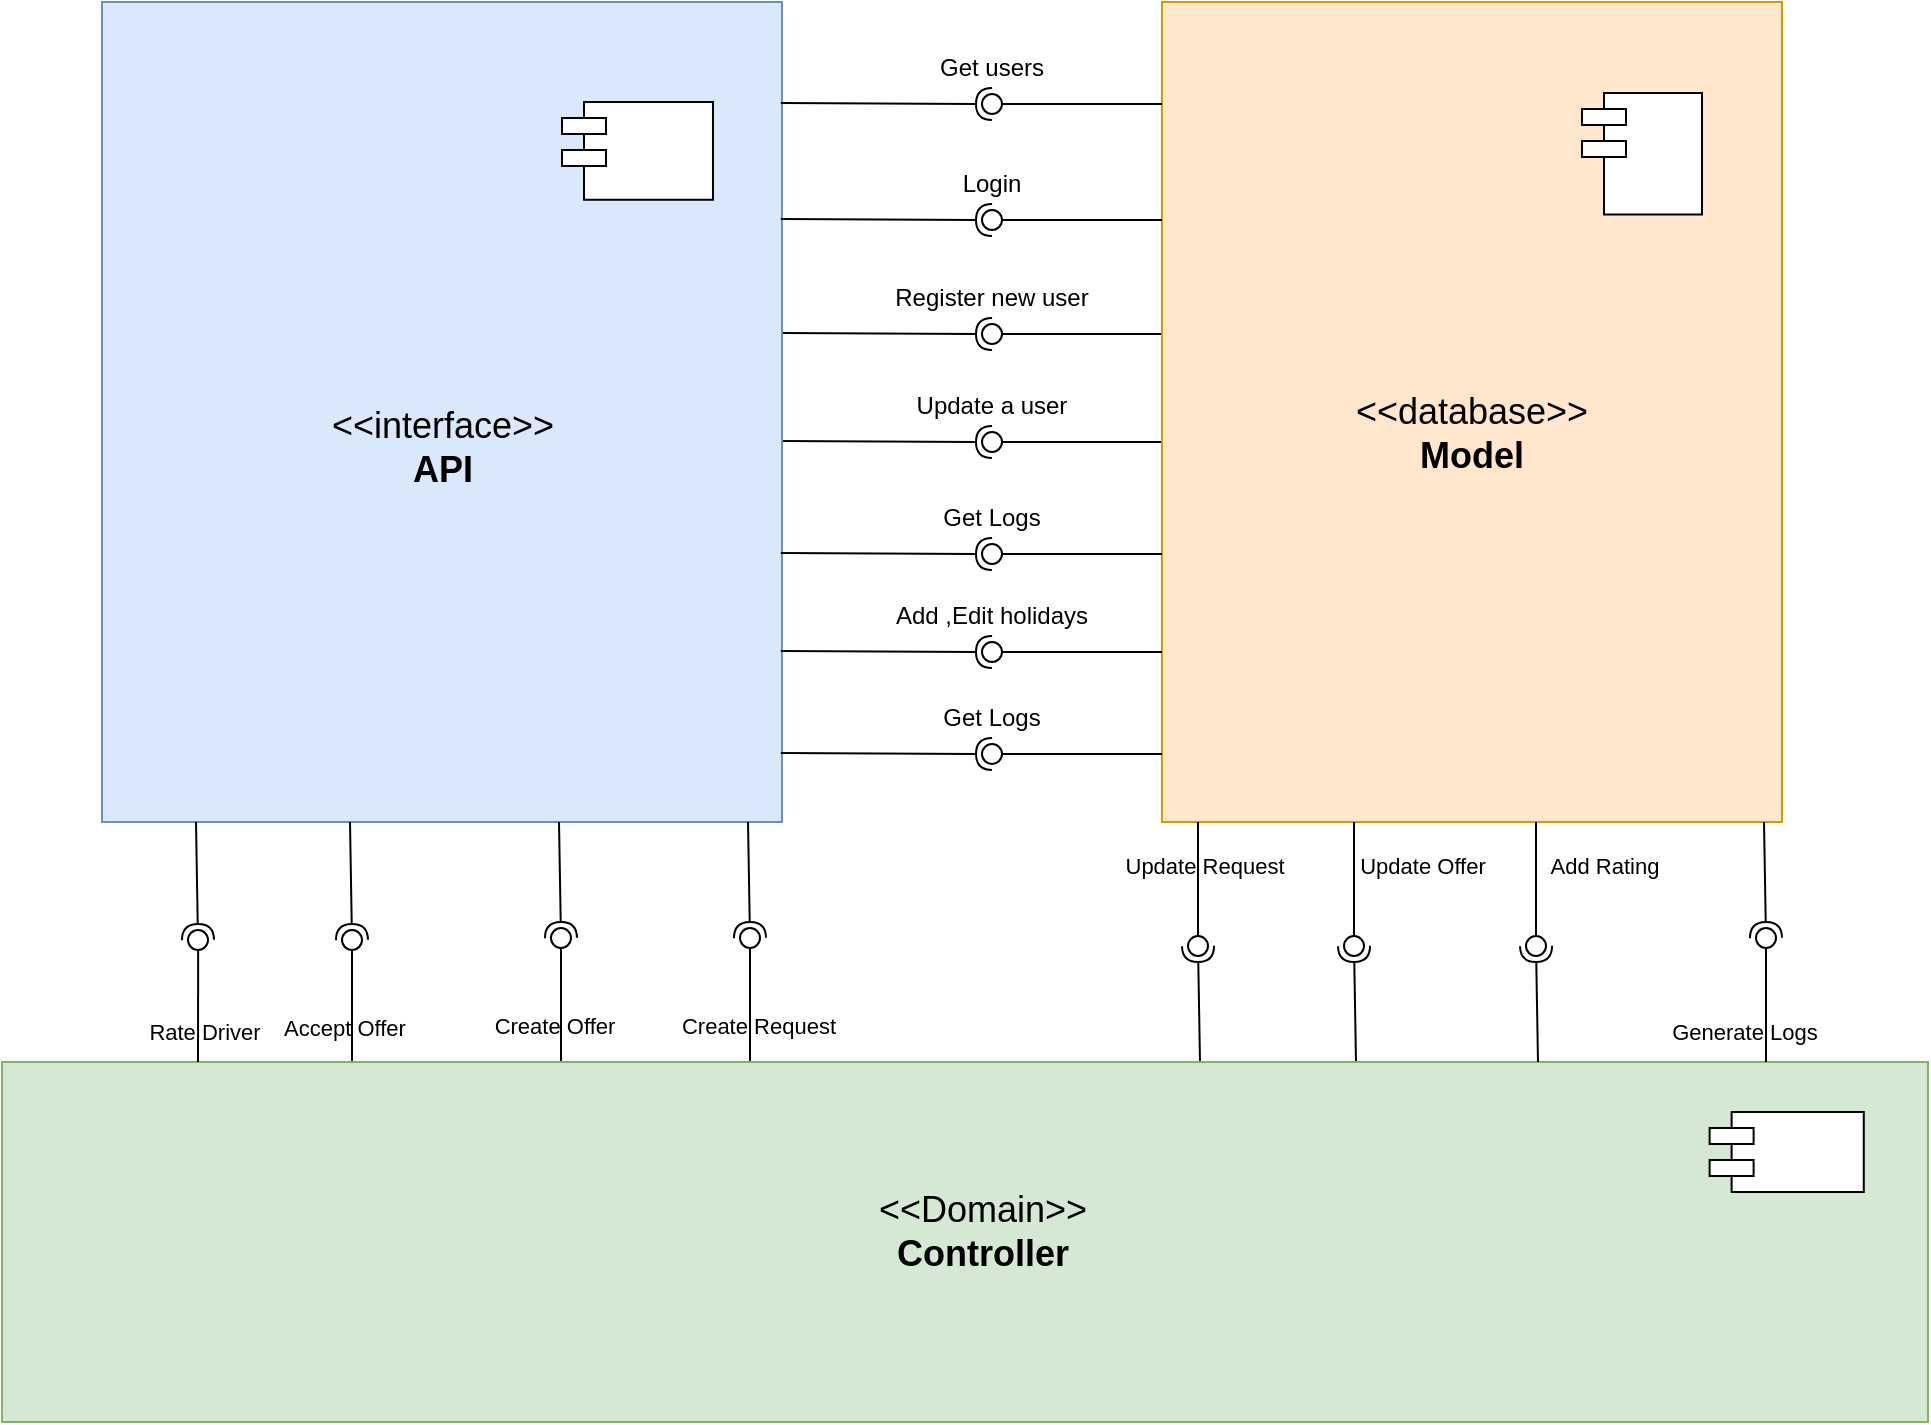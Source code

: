 <mxfile version="16.1.0" type="device"><diagram id="YC-_IFitiMyheFXi0TZI" name="Page-1"><mxGraphModel dx="2272" dy="1862" grid="1" gridSize="10" guides="1" tooltips="1" connect="1" arrows="1" fold="1" page="1" pageScale="1" pageWidth="850" pageHeight="1100" math="0" shadow="0"><root><mxCell id="0"/><mxCell id="1" parent="0"/><mxCell id="9Rf2p_u2r2yu-dH5sK4B-11" value="&lt;font style=&quot;font-size: 12px&quot;&gt;Register new user&lt;/font&gt;" style="text;html=1;strokeColor=none;fillColor=none;align=center;verticalAlign=middle;whiteSpace=wrap;rounded=0;fontSize=18;" parent="1" vertex="1"><mxGeometry x="390" y="51" width="130" height="30" as="geometry"/></mxCell><mxCell id="9Rf2p_u2r2yu-dH5sK4B-12" value="&lt;font style=&quot;font-size: 12px&quot;&gt;Update a user&lt;/font&gt;" style="text;html=1;strokeColor=none;fillColor=none;align=center;verticalAlign=middle;whiteSpace=wrap;rounded=0;fontSize=18;" parent="1" vertex="1"><mxGeometry x="390" y="104" width="130" height="32" as="geometry"/></mxCell><mxCell id="9Rf2p_u2r2yu-dH5sK4B-22" value="&lt;font style=&quot;font-size: 11px&quot;&gt;Create Request&lt;/font&gt;" style="text;html=1;strokeColor=none;fillColor=none;align=center;verticalAlign=middle;whiteSpace=wrap;rounded=0;fontSize=18;" parent="1" vertex="1"><mxGeometry x="296" y="420" width="85" height="20" as="geometry"/></mxCell><mxCell id="9Rf2p_u2r2yu-dH5sK4B-28" value="" style="group" parent="1" vertex="1" connectable="0"><mxGeometry x="349.38" y="81" width="190.62" height="10" as="geometry"/></mxCell><mxCell id="9Rf2p_u2r2yu-dH5sK4B-1" value="" style="rounded=0;orthogonalLoop=1;jettySize=auto;html=1;endArrow=none;endFill=0;sketch=0;sourcePerimeterSpacing=0;targetPerimeterSpacing=0;exitX=0;exitY=0.563;exitDx=0;exitDy=0;exitPerimeter=0;" parent="9Rf2p_u2r2yu-dH5sK4B-28" target="9Rf2p_u2r2yu-dH5sK4B-3" edge="1"><mxGeometry relative="1" as="geometry"><mxPoint x="190.62" y="5.01" as="sourcePoint"/></mxGeometry></mxCell><mxCell id="9Rf2p_u2r2yu-dH5sK4B-2" value="" style="rounded=0;orthogonalLoop=1;jettySize=auto;html=1;endArrow=halfCircle;endFill=0;entryX=0.5;entryY=0.5;endSize=6;strokeWidth=1;sketch=0;exitX=0.998;exitY=0.561;exitDx=0;exitDy=0;exitPerimeter=0;" parent="9Rf2p_u2r2yu-dH5sK4B-28" target="9Rf2p_u2r2yu-dH5sK4B-3" edge="1"><mxGeometry relative="1" as="geometry"><mxPoint y="4.47" as="sourcePoint"/></mxGeometry></mxCell><mxCell id="9Rf2p_u2r2yu-dH5sK4B-3" value="" style="ellipse;whiteSpace=wrap;html=1;align=center;aspect=fixed;resizable=0;points=[];outlineConnect=0;sketch=0;" parent="9Rf2p_u2r2yu-dH5sK4B-28" vertex="1"><mxGeometry x="100.62" width="10" height="10" as="geometry"/></mxCell><mxCell id="9Rf2p_u2r2yu-dH5sK4B-29" value="" style="group" parent="1" vertex="1" connectable="0"><mxGeometry x="349.38" y="135" width="190.62" height="12" as="geometry"/></mxCell><mxCell id="9Rf2p_u2r2yu-dH5sK4B-8" value="" style="ellipse;whiteSpace=wrap;html=1;align=center;aspect=fixed;resizable=0;points=[];outlineConnect=0;sketch=0;" parent="9Rf2p_u2r2yu-dH5sK4B-29" vertex="1"><mxGeometry x="100.62" width="10" height="10" as="geometry"/></mxCell><mxCell id="9Rf2p_u2r2yu-dH5sK4B-9" value="" style="rounded=0;orthogonalLoop=1;jettySize=auto;html=1;endArrow=halfCircle;endFill=0;entryX=0.5;entryY=0.5;endSize=6;strokeWidth=1;sketch=0;exitX=0.998;exitY=0.561;exitDx=0;exitDy=0;exitPerimeter=0;" parent="9Rf2p_u2r2yu-dH5sK4B-29" target="9Rf2p_u2r2yu-dH5sK4B-8" edge="1"><mxGeometry relative="1" as="geometry"><mxPoint y="4.47" as="sourcePoint"/></mxGeometry></mxCell><mxCell id="9Rf2p_u2r2yu-dH5sK4B-10" value="" style="rounded=0;orthogonalLoop=1;jettySize=auto;html=1;endArrow=none;endFill=0;sketch=0;sourcePerimeterSpacing=0;targetPerimeterSpacing=0;exitX=0;exitY=0.563;exitDx=0;exitDy=0;exitPerimeter=0;" parent="9Rf2p_u2r2yu-dH5sK4B-29" target="9Rf2p_u2r2yu-dH5sK4B-8" edge="1"><mxGeometry relative="1" as="geometry"><mxPoint x="190.62" y="5.01" as="sourcePoint"/></mxGeometry></mxCell><mxCell id="9Rf2p_u2r2yu-dH5sK4B-35" value="" style="group" parent="1" vertex="1" connectable="0"><mxGeometry x="540" y="-80" width="310" height="410" as="geometry"/></mxCell><mxCell id="9Rf2p_u2r2yu-dH5sK4B-7" value="" style="rounded=0;whiteSpace=wrap;html=1;fillColor=#ffe6cc;strokeColor=#d79b00;" parent="9Rf2p_u2r2yu-dH5sK4B-35" vertex="1"><mxGeometry width="310" height="410" as="geometry"/></mxCell><mxCell id="9Rf2p_u2r2yu-dH5sK4B-5" value="" style="shape=module;align=left;spacingLeft=20;align=center;verticalAlign=top;jettyWidth=22;jettyHeight=8;" parent="9Rf2p_u2r2yu-dH5sK4B-35" vertex="1"><mxGeometry x="210" y="45.556" width="60" height="60.741" as="geometry"/></mxCell><mxCell id="9Rf2p_u2r2yu-dH5sK4B-6" value="&lt;font style=&quot;font-size: 18px&quot;&gt;&amp;lt;&amp;lt;database&amp;gt;&amp;gt;&lt;br&gt;&lt;font style=&quot;font-size: 18px&quot;&gt;&lt;b&gt;Model&lt;/b&gt;&lt;/font&gt;&lt;/font&gt;" style="text;html=1;strokeColor=none;fillColor=none;align=center;verticalAlign=middle;whiteSpace=wrap;rounded=0;" parent="9Rf2p_u2r2yu-dH5sK4B-35" vertex="1"><mxGeometry x="100" y="192.852" width="110" height="45.556" as="geometry"/></mxCell><mxCell id="9Rf2p_u2r2yu-dH5sK4B-36" value="" style="group;fillColor=#dae8fc;strokeColor=#6c8ebf;" parent="1" vertex="1" connectable="0"><mxGeometry x="10" width="340" height="330" as="geometry"/></mxCell><mxCell id="c9VkUl7fjAMMZWc4XBaH-2" value="" style="rounded=0;whiteSpace=wrap;html=1;fillColor=#dae8fc;strokeColor=#6c8ebf;" parent="9Rf2p_u2r2yu-dH5sK4B-36" vertex="1"><mxGeometry y="-80" width="340" height="410" as="geometry"/></mxCell><mxCell id="9Rf2p_u2r2yu-dH5sK4B-4" value="&lt;font style=&quot;font-size: 18px&quot;&gt;&amp;lt;&amp;lt;interface&amp;gt;&amp;gt;&lt;br&gt;&lt;font style=&quot;font-size: 18px&quot;&gt;&lt;b&gt;API&lt;/b&gt;&lt;/font&gt;&lt;/font&gt;" style="text;html=1;strokeColor=none;fillColor=none;align=center;verticalAlign=middle;whiteSpace=wrap;rounded=0;" parent="9Rf2p_u2r2yu-dH5sK4B-36" vertex="1"><mxGeometry x="109.677" y="124.222" width="120.645" height="36.667" as="geometry"/></mxCell><mxCell id="9Rf2p_u2r2yu-dH5sK4B-49" value="" style="group;rotation=-180;" parent="1" vertex="1" connectable="0"><mxGeometry x="130" y="330" width="10" height="120" as="geometry"/></mxCell><mxCell id="9Rf2p_u2r2yu-dH5sK4B-45" value="" style="rounded=0;orthogonalLoop=1;jettySize=auto;html=1;endArrow=none;endFill=0;sketch=0;sourcePerimeterSpacing=0;targetPerimeterSpacing=0;fontSize=12;" parent="9Rf2p_u2r2yu-dH5sK4B-49" target="9Rf2p_u2r2yu-dH5sK4B-47" edge="1"><mxGeometry relative="1" as="geometry"><mxPoint x="5" y="120" as="sourcePoint"/></mxGeometry></mxCell><mxCell id="9Rf2p_u2r2yu-dH5sK4B-46" value="" style="rounded=0;orthogonalLoop=1;jettySize=auto;html=1;endArrow=halfCircle;endFill=0;entryX=0.5;entryY=0.5;endSize=6;strokeWidth=1;sketch=0;fontSize=12;exitX=0.175;exitY=0;exitDx=0;exitDy=0;exitPerimeter=0;" parent="9Rf2p_u2r2yu-dH5sK4B-49" target="9Rf2p_u2r2yu-dH5sK4B-47" edge="1"><mxGeometry relative="1" as="geometry"><mxPoint x="4" as="sourcePoint"/></mxGeometry></mxCell><mxCell id="9Rf2p_u2r2yu-dH5sK4B-47" value="" style="ellipse;whiteSpace=wrap;html=1;align=center;aspect=fixed;resizable=0;points=[];outlineConnect=0;sketch=0;fontSize=12;rotation=-180;" parent="9Rf2p_u2r2yu-dH5sK4B-49" vertex="1"><mxGeometry y="54" width="10" height="10" as="geometry"/></mxCell><mxCell id="9Rf2p_u2r2yu-dH5sK4B-50" value="" style="group;rotation=-180;" parent="1" vertex="1" connectable="0"><mxGeometry x="234.5" y="330" width="10" height="120" as="geometry"/></mxCell><mxCell id="9Rf2p_u2r2yu-dH5sK4B-51" value="" style="rounded=0;orthogonalLoop=1;jettySize=auto;html=1;endArrow=none;endFill=0;sketch=0;sourcePerimeterSpacing=0;targetPerimeterSpacing=0;fontSize=12;" parent="9Rf2p_u2r2yu-dH5sK4B-50" target="9Rf2p_u2r2yu-dH5sK4B-53" edge="1"><mxGeometry relative="1" as="geometry"><mxPoint x="5" y="120" as="sourcePoint"/></mxGeometry></mxCell><mxCell id="9Rf2p_u2r2yu-dH5sK4B-52" value="" style="rounded=0;orthogonalLoop=1;jettySize=auto;html=1;endArrow=halfCircle;endFill=0;entryX=0.5;entryY=0.5;endSize=6;strokeWidth=1;sketch=0;fontSize=12;exitX=0.175;exitY=0;exitDx=0;exitDy=0;exitPerimeter=0;" parent="9Rf2p_u2r2yu-dH5sK4B-50" target="9Rf2p_u2r2yu-dH5sK4B-53" edge="1"><mxGeometry relative="1" as="geometry"><mxPoint x="4" as="sourcePoint"/></mxGeometry></mxCell><mxCell id="9Rf2p_u2r2yu-dH5sK4B-53" value="" style="ellipse;whiteSpace=wrap;html=1;align=center;aspect=fixed;resizable=0;points=[];outlineConnect=0;sketch=0;fontSize=12;rotation=-180;" parent="9Rf2p_u2r2yu-dH5sK4B-50" vertex="1"><mxGeometry y="53" width="10" height="10" as="geometry"/></mxCell><mxCell id="9Rf2p_u2r2yu-dH5sK4B-54" value="&lt;font style=&quot;font-size: 11px&quot;&gt;Create Offer&lt;/font&gt;" style="text;html=1;strokeColor=none;fillColor=none;align=center;verticalAlign=middle;whiteSpace=wrap;rounded=0;fontSize=18;" parent="1" vertex="1"><mxGeometry x="194" y="420" width="85" height="20" as="geometry"/></mxCell><mxCell id="9Rf2p_u2r2yu-dH5sK4B-55" value="&lt;font style=&quot;font-size: 11px&quot;&gt;Accept Offer&lt;/font&gt;" style="text;html=1;strokeColor=none;fillColor=none;align=center;verticalAlign=middle;whiteSpace=wrap;rounded=0;fontSize=18;" parent="1" vertex="1"><mxGeometry x="88.5" y="421" width="85" height="20" as="geometry"/></mxCell><mxCell id="9Rf2p_u2r2yu-dH5sK4B-56" value="" style="group;rotation=-180;" parent="1" vertex="1" connectable="0"><mxGeometry x="329" y="330" width="10" height="120" as="geometry"/></mxCell><mxCell id="9Rf2p_u2r2yu-dH5sK4B-57" value="" style="rounded=0;orthogonalLoop=1;jettySize=auto;html=1;endArrow=none;endFill=0;sketch=0;sourcePerimeterSpacing=0;targetPerimeterSpacing=0;fontSize=12;" parent="9Rf2p_u2r2yu-dH5sK4B-56" target="9Rf2p_u2r2yu-dH5sK4B-59" edge="1"><mxGeometry relative="1" as="geometry"><mxPoint x="5" y="120" as="sourcePoint"/></mxGeometry></mxCell><mxCell id="9Rf2p_u2r2yu-dH5sK4B-58" value="" style="rounded=0;orthogonalLoop=1;jettySize=auto;html=1;endArrow=halfCircle;endFill=0;entryX=0.5;entryY=0.5;endSize=6;strokeWidth=1;sketch=0;fontSize=12;exitX=0.175;exitY=0;exitDx=0;exitDy=0;exitPerimeter=0;" parent="9Rf2p_u2r2yu-dH5sK4B-56" target="9Rf2p_u2r2yu-dH5sK4B-59" edge="1"><mxGeometry relative="1" as="geometry"><mxPoint x="4" as="sourcePoint"/></mxGeometry></mxCell><mxCell id="9Rf2p_u2r2yu-dH5sK4B-59" value="" style="ellipse;whiteSpace=wrap;html=1;align=center;aspect=fixed;resizable=0;points=[];outlineConnect=0;sketch=0;fontSize=12;rotation=-180;" parent="9Rf2p_u2r2yu-dH5sK4B-56" vertex="1"><mxGeometry y="53" width="10" height="10" as="geometry"/></mxCell><mxCell id="9Rf2p_u2r2yu-dH5sK4B-60" value="" style="group;rotation=0;" parent="1" vertex="1" connectable="0"><mxGeometry x="631" y="330" width="10" height="120" as="geometry"/></mxCell><mxCell id="9Rf2p_u2r2yu-dH5sK4B-61" value="" style="rounded=0;orthogonalLoop=1;jettySize=auto;html=1;endArrow=none;endFill=0;sketch=0;sourcePerimeterSpacing=0;targetPerimeterSpacing=0;fontSize=12;" parent="9Rf2p_u2r2yu-dH5sK4B-60" target="9Rf2p_u2r2yu-dH5sK4B-63" edge="1"><mxGeometry relative="1" as="geometry"><mxPoint x="5" as="sourcePoint"/></mxGeometry></mxCell><mxCell id="9Rf2p_u2r2yu-dH5sK4B-62" value="" style="rounded=0;orthogonalLoop=1;jettySize=auto;html=1;endArrow=halfCircle;endFill=0;entryX=0.5;entryY=0.5;endSize=6;strokeWidth=1;sketch=0;fontSize=12;exitX=0.175;exitY=0;exitDx=0;exitDy=0;exitPerimeter=0;" parent="9Rf2p_u2r2yu-dH5sK4B-60" target="9Rf2p_u2r2yu-dH5sK4B-63" edge="1"><mxGeometry relative="1" as="geometry"><mxPoint x="6" y="120" as="sourcePoint"/></mxGeometry></mxCell><mxCell id="9Rf2p_u2r2yu-dH5sK4B-63" value="" style="ellipse;whiteSpace=wrap;html=1;align=center;aspect=fixed;resizable=0;points=[];outlineConnect=0;sketch=0;fontSize=12;rotation=0;" parent="9Rf2p_u2r2yu-dH5sK4B-60" vertex="1"><mxGeometry y="57" width="10" height="10" as="geometry"/></mxCell><mxCell id="9Rf2p_u2r2yu-dH5sK4B-64" value="&lt;font style=&quot;font-size: 11px&quot;&gt;Update Offer&lt;/font&gt;" style="text;html=1;strokeColor=none;fillColor=none;align=center;verticalAlign=middle;whiteSpace=wrap;rounded=0;fontSize=18;" parent="1" vertex="1"><mxGeometry x="628" y="340" width="85" height="20" as="geometry"/></mxCell><mxCell id="9Rf2p_u2r2yu-dH5sK4B-66" value="" style="group;rotation=0;" parent="1" vertex="1" connectable="0"><mxGeometry x="553" y="330" width="10" height="120" as="geometry"/></mxCell><mxCell id="9Rf2p_u2r2yu-dH5sK4B-67" value="" style="rounded=0;orthogonalLoop=1;jettySize=auto;html=1;endArrow=none;endFill=0;sketch=0;sourcePerimeterSpacing=0;targetPerimeterSpacing=0;fontSize=12;" parent="9Rf2p_u2r2yu-dH5sK4B-66" target="9Rf2p_u2r2yu-dH5sK4B-69" edge="1"><mxGeometry relative="1" as="geometry"><mxPoint x="5" as="sourcePoint"/></mxGeometry></mxCell><mxCell id="9Rf2p_u2r2yu-dH5sK4B-68" value="" style="rounded=0;orthogonalLoop=1;jettySize=auto;html=1;endArrow=halfCircle;endFill=0;entryX=0.5;entryY=0.5;endSize=6;strokeWidth=1;sketch=0;fontSize=12;exitX=0.175;exitY=0;exitDx=0;exitDy=0;exitPerimeter=0;" parent="9Rf2p_u2r2yu-dH5sK4B-66" target="9Rf2p_u2r2yu-dH5sK4B-69" edge="1"><mxGeometry relative="1" as="geometry"><mxPoint x="6" y="120" as="sourcePoint"/></mxGeometry></mxCell><mxCell id="9Rf2p_u2r2yu-dH5sK4B-69" value="" style="ellipse;whiteSpace=wrap;html=1;align=center;aspect=fixed;resizable=0;points=[];outlineConnect=0;sketch=0;fontSize=12;rotation=0;" parent="9Rf2p_u2r2yu-dH5sK4B-66" vertex="1"><mxGeometry y="57" width="10" height="10" as="geometry"/></mxCell><mxCell id="9Rf2p_u2r2yu-dH5sK4B-70" value="&lt;font style=&quot;font-size: 11px&quot;&gt;Update Request&lt;/font&gt;" style="text;html=1;strokeColor=none;fillColor=none;align=center;verticalAlign=middle;whiteSpace=wrap;rounded=0;fontSize=18;" parent="1" vertex="1"><mxGeometry x="519" y="340" width="85" height="20" as="geometry"/></mxCell><mxCell id="IcmL1UvF6C28j_a2zf_x-1" value="&lt;font style=&quot;font-size: 12px&quot;&gt;Get Logs&lt;/font&gt;" style="text;html=1;strokeColor=none;fillColor=none;align=center;verticalAlign=middle;whiteSpace=wrap;rounded=0;fontSize=18;" parent="1" vertex="1"><mxGeometry x="390" y="160" width="130" height="32" as="geometry"/></mxCell><mxCell id="IcmL1UvF6C28j_a2zf_x-2" value="" style="group" parent="1" vertex="1" connectable="0"><mxGeometry x="349.38" y="191" width="190.62" height="12" as="geometry"/></mxCell><mxCell id="IcmL1UvF6C28j_a2zf_x-3" value="" style="ellipse;whiteSpace=wrap;html=1;align=center;aspect=fixed;resizable=0;points=[];outlineConnect=0;sketch=0;" parent="IcmL1UvF6C28j_a2zf_x-2" vertex="1"><mxGeometry x="100.62" width="10" height="10" as="geometry"/></mxCell><mxCell id="IcmL1UvF6C28j_a2zf_x-4" value="" style="rounded=0;orthogonalLoop=1;jettySize=auto;html=1;endArrow=halfCircle;endFill=0;entryX=0.5;entryY=0.5;endSize=6;strokeWidth=1;sketch=0;exitX=0.998;exitY=0.561;exitDx=0;exitDy=0;exitPerimeter=0;" parent="IcmL1UvF6C28j_a2zf_x-2" target="IcmL1UvF6C28j_a2zf_x-3" edge="1"><mxGeometry relative="1" as="geometry"><mxPoint y="4.47" as="sourcePoint"/></mxGeometry></mxCell><mxCell id="IcmL1UvF6C28j_a2zf_x-5" value="" style="rounded=0;orthogonalLoop=1;jettySize=auto;html=1;endArrow=none;endFill=0;sketch=0;sourcePerimeterSpacing=0;targetPerimeterSpacing=0;exitX=0;exitY=0.563;exitDx=0;exitDy=0;exitPerimeter=0;" parent="IcmL1UvF6C28j_a2zf_x-2" target="IcmL1UvF6C28j_a2zf_x-3" edge="1"><mxGeometry relative="1" as="geometry"><mxPoint x="190.62" y="5.01" as="sourcePoint"/></mxGeometry></mxCell><mxCell id="IcmL1UvF6C28j_a2zf_x-6" value="" style="group;fillColor=#d5e8d4;strokeColor=#82b366;" parent="1" vertex="1" connectable="0"><mxGeometry x="-40" y="450" width="963" height="180" as="geometry"/></mxCell><mxCell id="9Rf2p_u2r2yu-dH5sK4B-38" value="" style="rounded=0;whiteSpace=wrap;html=1;fillColor=#d5e8d4;strokeColor=#82b366;" parent="IcmL1UvF6C28j_a2zf_x-6" vertex="1"><mxGeometry width="963.0" height="180" as="geometry"/></mxCell><mxCell id="9Rf2p_u2r2yu-dH5sK4B-39" value="" style="shape=module;align=left;spacingLeft=20;align=center;verticalAlign=top;jettyWidth=22;jettyHeight=8;" parent="IcmL1UvF6C28j_a2zf_x-6" vertex="1"><mxGeometry x="853.805" y="25" width="77.079" height="40" as="geometry"/></mxCell><mxCell id="9Rf2p_u2r2yu-dH5sK4B-40" value="&lt;font style=&quot;font-size: 18px&quot;&gt;&amp;lt;&amp;lt;Domain&amp;gt;&amp;gt;&lt;br&gt;&lt;font style=&quot;font-size: 18px&quot;&gt;&lt;b&gt;Controller&lt;/b&gt;&lt;/font&gt;&lt;/font&gt;" style="text;html=1;strokeColor=none;fillColor=none;align=center;verticalAlign=middle;whiteSpace=wrap;rounded=0;" parent="IcmL1UvF6C28j_a2zf_x-6" vertex="1"><mxGeometry x="419.521" y="70" width="141.312" height="30" as="geometry"/></mxCell><mxCell id="IcmL1UvF6C28j_a2zf_x-7" value="" style="group;rotation=-180;" parent="1" vertex="1" connectable="0"><mxGeometry x="837" y="330" width="10" height="120" as="geometry"/></mxCell><mxCell id="IcmL1UvF6C28j_a2zf_x-8" value="" style="rounded=0;orthogonalLoop=1;jettySize=auto;html=1;endArrow=none;endFill=0;sketch=0;sourcePerimeterSpacing=0;targetPerimeterSpacing=0;fontSize=12;" parent="IcmL1UvF6C28j_a2zf_x-7" target="IcmL1UvF6C28j_a2zf_x-10" edge="1"><mxGeometry relative="1" as="geometry"><mxPoint x="5" y="120" as="sourcePoint"/></mxGeometry></mxCell><mxCell id="IcmL1UvF6C28j_a2zf_x-9" value="" style="rounded=0;orthogonalLoop=1;jettySize=auto;html=1;endArrow=halfCircle;endFill=0;entryX=0.5;entryY=0.5;endSize=6;strokeWidth=1;sketch=0;fontSize=12;exitX=0.175;exitY=0;exitDx=0;exitDy=0;exitPerimeter=0;" parent="IcmL1UvF6C28j_a2zf_x-7" target="IcmL1UvF6C28j_a2zf_x-10" edge="1"><mxGeometry relative="1" as="geometry"><mxPoint x="4" as="sourcePoint"/></mxGeometry></mxCell><mxCell id="IcmL1UvF6C28j_a2zf_x-10" value="" style="ellipse;whiteSpace=wrap;html=1;align=center;aspect=fixed;resizable=0;points=[];outlineConnect=0;sketch=0;fontSize=12;rotation=-180;" parent="IcmL1UvF6C28j_a2zf_x-7" vertex="1"><mxGeometry y="53" width="10" height="10" as="geometry"/></mxCell><mxCell id="IcmL1UvF6C28j_a2zf_x-11" value="&lt;font style=&quot;font-size: 11px&quot;&gt;Generate Logs&lt;/font&gt;" style="text;html=1;strokeColor=none;fillColor=none;align=center;verticalAlign=middle;whiteSpace=wrap;rounded=0;fontSize=18;" parent="1" vertex="1"><mxGeometry x="789" y="423" width="85" height="20" as="geometry"/></mxCell><mxCell id="IcmL1UvF6C28j_a2zf_x-12" value="&lt;font style=&quot;font-size: 12px&quot;&gt;Add ,Edit holidays&lt;/font&gt;" style="text;html=1;strokeColor=none;fillColor=none;align=center;verticalAlign=middle;whiteSpace=wrap;rounded=0;fontSize=18;" parent="1" vertex="1"><mxGeometry x="390" y="209" width="130" height="32" as="geometry"/></mxCell><mxCell id="IcmL1UvF6C28j_a2zf_x-13" value="" style="group" parent="1" vertex="1" connectable="0"><mxGeometry x="349.38" y="240" width="190.62" height="12" as="geometry"/></mxCell><mxCell id="IcmL1UvF6C28j_a2zf_x-14" value="" style="ellipse;whiteSpace=wrap;html=1;align=center;aspect=fixed;resizable=0;points=[];outlineConnect=0;sketch=0;" parent="IcmL1UvF6C28j_a2zf_x-13" vertex="1"><mxGeometry x="100.62" width="10" height="10" as="geometry"/></mxCell><mxCell id="IcmL1UvF6C28j_a2zf_x-15" value="" style="rounded=0;orthogonalLoop=1;jettySize=auto;html=1;endArrow=halfCircle;endFill=0;entryX=0.5;entryY=0.5;endSize=6;strokeWidth=1;sketch=0;exitX=0.998;exitY=0.561;exitDx=0;exitDy=0;exitPerimeter=0;" parent="IcmL1UvF6C28j_a2zf_x-13" target="IcmL1UvF6C28j_a2zf_x-14" edge="1"><mxGeometry relative="1" as="geometry"><mxPoint y="4.47" as="sourcePoint"/></mxGeometry></mxCell><mxCell id="IcmL1UvF6C28j_a2zf_x-16" value="" style="rounded=0;orthogonalLoop=1;jettySize=auto;html=1;endArrow=none;endFill=0;sketch=0;sourcePerimeterSpacing=0;targetPerimeterSpacing=0;exitX=0;exitY=0.563;exitDx=0;exitDy=0;exitPerimeter=0;" parent="IcmL1UvF6C28j_a2zf_x-13" target="IcmL1UvF6C28j_a2zf_x-14" edge="1"><mxGeometry relative="1" as="geometry"><mxPoint x="190.62" y="5.01" as="sourcePoint"/></mxGeometry></mxCell><mxCell id="IcmL1UvF6C28j_a2zf_x-17" value="&lt;font style=&quot;font-size: 12px&quot;&gt;Get Logs&lt;/font&gt;" style="text;html=1;strokeColor=none;fillColor=none;align=center;verticalAlign=middle;whiteSpace=wrap;rounded=0;fontSize=18;" parent="1" vertex="1"><mxGeometry x="390" y="260" width="130" height="32" as="geometry"/></mxCell><mxCell id="IcmL1UvF6C28j_a2zf_x-18" value="" style="group" parent="1" vertex="1" connectable="0"><mxGeometry x="349.38" y="291" width="190.62" height="12" as="geometry"/></mxCell><mxCell id="IcmL1UvF6C28j_a2zf_x-19" value="" style="ellipse;whiteSpace=wrap;html=1;align=center;aspect=fixed;resizable=0;points=[];outlineConnect=0;sketch=0;" parent="IcmL1UvF6C28j_a2zf_x-18" vertex="1"><mxGeometry x="100.62" width="10" height="10" as="geometry"/></mxCell><mxCell id="IcmL1UvF6C28j_a2zf_x-20" value="" style="rounded=0;orthogonalLoop=1;jettySize=auto;html=1;endArrow=halfCircle;endFill=0;entryX=0.5;entryY=0.5;endSize=6;strokeWidth=1;sketch=0;exitX=0.998;exitY=0.561;exitDx=0;exitDy=0;exitPerimeter=0;" parent="IcmL1UvF6C28j_a2zf_x-18" target="IcmL1UvF6C28j_a2zf_x-19" edge="1"><mxGeometry relative="1" as="geometry"><mxPoint y="4.47" as="sourcePoint"/></mxGeometry></mxCell><mxCell id="IcmL1UvF6C28j_a2zf_x-21" value="" style="rounded=0;orthogonalLoop=1;jettySize=auto;html=1;endArrow=none;endFill=0;sketch=0;sourcePerimeterSpacing=0;targetPerimeterSpacing=0;exitX=0;exitY=0.563;exitDx=0;exitDy=0;exitPerimeter=0;" parent="IcmL1UvF6C28j_a2zf_x-18" target="IcmL1UvF6C28j_a2zf_x-19" edge="1"><mxGeometry relative="1" as="geometry"><mxPoint x="190.62" y="5.01" as="sourcePoint"/></mxGeometry></mxCell><mxCell id="IcmL1UvF6C28j_a2zf_x-23" value="" style="group" parent="1" vertex="1" connectable="0"><mxGeometry x="349.38" y="-34" width="190.62" height="10" as="geometry"/></mxCell><mxCell id="IcmL1UvF6C28j_a2zf_x-24" value="" style="rounded=0;orthogonalLoop=1;jettySize=auto;html=1;endArrow=none;endFill=0;sketch=0;sourcePerimeterSpacing=0;targetPerimeterSpacing=0;exitX=0;exitY=0.563;exitDx=0;exitDy=0;exitPerimeter=0;" parent="IcmL1UvF6C28j_a2zf_x-23" target="IcmL1UvF6C28j_a2zf_x-26" edge="1"><mxGeometry relative="1" as="geometry"><mxPoint x="190.62" y="5.01" as="sourcePoint"/></mxGeometry></mxCell><mxCell id="IcmL1UvF6C28j_a2zf_x-25" value="" style="rounded=0;orthogonalLoop=1;jettySize=auto;html=1;endArrow=halfCircle;endFill=0;entryX=0.5;entryY=0.5;endSize=6;strokeWidth=1;sketch=0;exitX=0.998;exitY=0.561;exitDx=0;exitDy=0;exitPerimeter=0;" parent="IcmL1UvF6C28j_a2zf_x-23" target="IcmL1UvF6C28j_a2zf_x-26" edge="1"><mxGeometry relative="1" as="geometry"><mxPoint y="4.47" as="sourcePoint"/></mxGeometry></mxCell><mxCell id="IcmL1UvF6C28j_a2zf_x-26" value="" style="ellipse;whiteSpace=wrap;html=1;align=center;aspect=fixed;resizable=0;points=[];outlineConnect=0;sketch=0;" parent="IcmL1UvF6C28j_a2zf_x-23" vertex="1"><mxGeometry x="100.62" width="10" height="10" as="geometry"/></mxCell><mxCell id="IcmL1UvF6C28j_a2zf_x-27" value="&lt;font style=&quot;font-size: 12px&quot;&gt;Get users&lt;br&gt;&lt;/font&gt;" style="text;html=1;strokeColor=none;fillColor=none;align=center;verticalAlign=middle;whiteSpace=wrap;rounded=0;fontSize=18;" parent="1" vertex="1"><mxGeometry x="390" y="-64" width="130" height="30" as="geometry"/></mxCell><mxCell id="c9VkUl7fjAMMZWc4XBaH-1" value="" style="shape=module;align=left;spacingLeft=20;align=center;verticalAlign=top;jettyWidth=22;jettyHeight=8;" parent="1" vertex="1"><mxGeometry x="240.004" y="-30.003" width="75.484" height="48.889" as="geometry"/></mxCell><mxCell id="IcmL1UvF6C28j_a2zf_x-28" value="&lt;font style=&quot;font-size: 12px&quot;&gt;Login&lt;br&gt;&lt;/font&gt;" style="text;html=1;strokeColor=none;fillColor=none;align=center;verticalAlign=middle;whiteSpace=wrap;rounded=0;fontSize=18;" parent="1" vertex="1"><mxGeometry x="390" y="-6" width="130" height="30" as="geometry"/></mxCell><mxCell id="IcmL1UvF6C28j_a2zf_x-29" value="" style="group" parent="1" vertex="1" connectable="0"><mxGeometry x="349.38" y="24" width="190.62" height="10" as="geometry"/></mxCell><mxCell id="IcmL1UvF6C28j_a2zf_x-30" value="" style="rounded=0;orthogonalLoop=1;jettySize=auto;html=1;endArrow=none;endFill=0;sketch=0;sourcePerimeterSpacing=0;targetPerimeterSpacing=0;exitX=0;exitY=0.563;exitDx=0;exitDy=0;exitPerimeter=0;" parent="IcmL1UvF6C28j_a2zf_x-29" target="IcmL1UvF6C28j_a2zf_x-32" edge="1"><mxGeometry relative="1" as="geometry"><mxPoint x="190.62" y="5.01" as="sourcePoint"/></mxGeometry></mxCell><mxCell id="IcmL1UvF6C28j_a2zf_x-31" value="" style="rounded=0;orthogonalLoop=1;jettySize=auto;html=1;endArrow=halfCircle;endFill=0;entryX=0.5;entryY=0.5;endSize=6;strokeWidth=1;sketch=0;exitX=0.998;exitY=0.561;exitDx=0;exitDy=0;exitPerimeter=0;" parent="IcmL1UvF6C28j_a2zf_x-29" target="IcmL1UvF6C28j_a2zf_x-32" edge="1"><mxGeometry relative="1" as="geometry"><mxPoint y="4.47" as="sourcePoint"/></mxGeometry></mxCell><mxCell id="IcmL1UvF6C28j_a2zf_x-32" value="" style="ellipse;whiteSpace=wrap;html=1;align=center;aspect=fixed;resizable=0;points=[];outlineConnect=0;sketch=0;" parent="IcmL1UvF6C28j_a2zf_x-29" vertex="1"><mxGeometry x="100.62" width="10" height="10" as="geometry"/></mxCell><mxCell id="IcmL1UvF6C28j_a2zf_x-33" value="&lt;span style=&quot;font-size: 11px&quot;&gt;Add Rating&lt;/span&gt;" style="text;html=1;strokeColor=none;fillColor=none;align=center;verticalAlign=middle;whiteSpace=wrap;rounded=0;fontSize=18;" parent="1" vertex="1"><mxGeometry x="719" y="340" width="85" height="20" as="geometry"/></mxCell><mxCell id="IcmL1UvF6C28j_a2zf_x-34" value="" style="group;rotation=0;" parent="1" vertex="1" connectable="0"><mxGeometry x="722" y="330" width="10" height="120" as="geometry"/></mxCell><mxCell id="IcmL1UvF6C28j_a2zf_x-35" value="" style="rounded=0;orthogonalLoop=1;jettySize=auto;html=1;endArrow=none;endFill=0;sketch=0;sourcePerimeterSpacing=0;targetPerimeterSpacing=0;fontSize=12;" parent="IcmL1UvF6C28j_a2zf_x-34" target="IcmL1UvF6C28j_a2zf_x-37" edge="1"><mxGeometry relative="1" as="geometry"><mxPoint x="5" as="sourcePoint"/></mxGeometry></mxCell><mxCell id="IcmL1UvF6C28j_a2zf_x-36" value="" style="rounded=0;orthogonalLoop=1;jettySize=auto;html=1;endArrow=halfCircle;endFill=0;entryX=0.5;entryY=0.5;endSize=6;strokeWidth=1;sketch=0;fontSize=12;exitX=0.175;exitY=0;exitDx=0;exitDy=0;exitPerimeter=0;" parent="IcmL1UvF6C28j_a2zf_x-34" target="IcmL1UvF6C28j_a2zf_x-37" edge="1"><mxGeometry relative="1" as="geometry"><mxPoint x="6" y="120" as="sourcePoint"/></mxGeometry></mxCell><mxCell id="IcmL1UvF6C28j_a2zf_x-37" value="" style="ellipse;whiteSpace=wrap;html=1;align=center;aspect=fixed;resizable=0;points=[];outlineConnect=0;sketch=0;fontSize=12;rotation=0;" parent="IcmL1UvF6C28j_a2zf_x-34" vertex="1"><mxGeometry y="57" width="10" height="10" as="geometry"/></mxCell><mxCell id="IcmL1UvF6C28j_a2zf_x-42" value="&lt;span style=&quot;font-size: 11px&quot;&gt;Rate Driver&lt;/span&gt;" style="text;html=1;strokeColor=none;fillColor=none;align=center;verticalAlign=middle;whiteSpace=wrap;rounded=0;fontSize=18;" parent="1" vertex="1"><mxGeometry x="18.5" y="423" width="85" height="20" as="geometry"/></mxCell><mxCell id="IcmL1UvF6C28j_a2zf_x-43" value="" style="group;rotation=-180;" parent="1" vertex="1" connectable="0"><mxGeometry x="53" y="330" width="10" height="120" as="geometry"/></mxCell><mxCell id="IcmL1UvF6C28j_a2zf_x-44" value="" style="rounded=0;orthogonalLoop=1;jettySize=auto;html=1;endArrow=none;endFill=0;sketch=0;sourcePerimeterSpacing=0;targetPerimeterSpacing=0;fontSize=12;" parent="IcmL1UvF6C28j_a2zf_x-43" target="IcmL1UvF6C28j_a2zf_x-46" edge="1"><mxGeometry relative="1" as="geometry"><mxPoint x="5" y="120" as="sourcePoint"/></mxGeometry></mxCell><mxCell id="IcmL1UvF6C28j_a2zf_x-45" value="" style="rounded=0;orthogonalLoop=1;jettySize=auto;html=1;endArrow=halfCircle;endFill=0;entryX=0.5;entryY=0.5;endSize=6;strokeWidth=1;sketch=0;fontSize=12;exitX=0.175;exitY=0;exitDx=0;exitDy=0;exitPerimeter=0;" parent="IcmL1UvF6C28j_a2zf_x-43" target="IcmL1UvF6C28j_a2zf_x-46" edge="1"><mxGeometry relative="1" as="geometry"><mxPoint x="4" as="sourcePoint"/></mxGeometry></mxCell><mxCell id="IcmL1UvF6C28j_a2zf_x-46" value="" style="ellipse;whiteSpace=wrap;html=1;align=center;aspect=fixed;resizable=0;points=[];outlineConnect=0;sketch=0;fontSize=12;rotation=-180;" parent="IcmL1UvF6C28j_a2zf_x-43" vertex="1"><mxGeometry y="54" width="10" height="10" as="geometry"/></mxCell></root></mxGraphModel></diagram></mxfile>